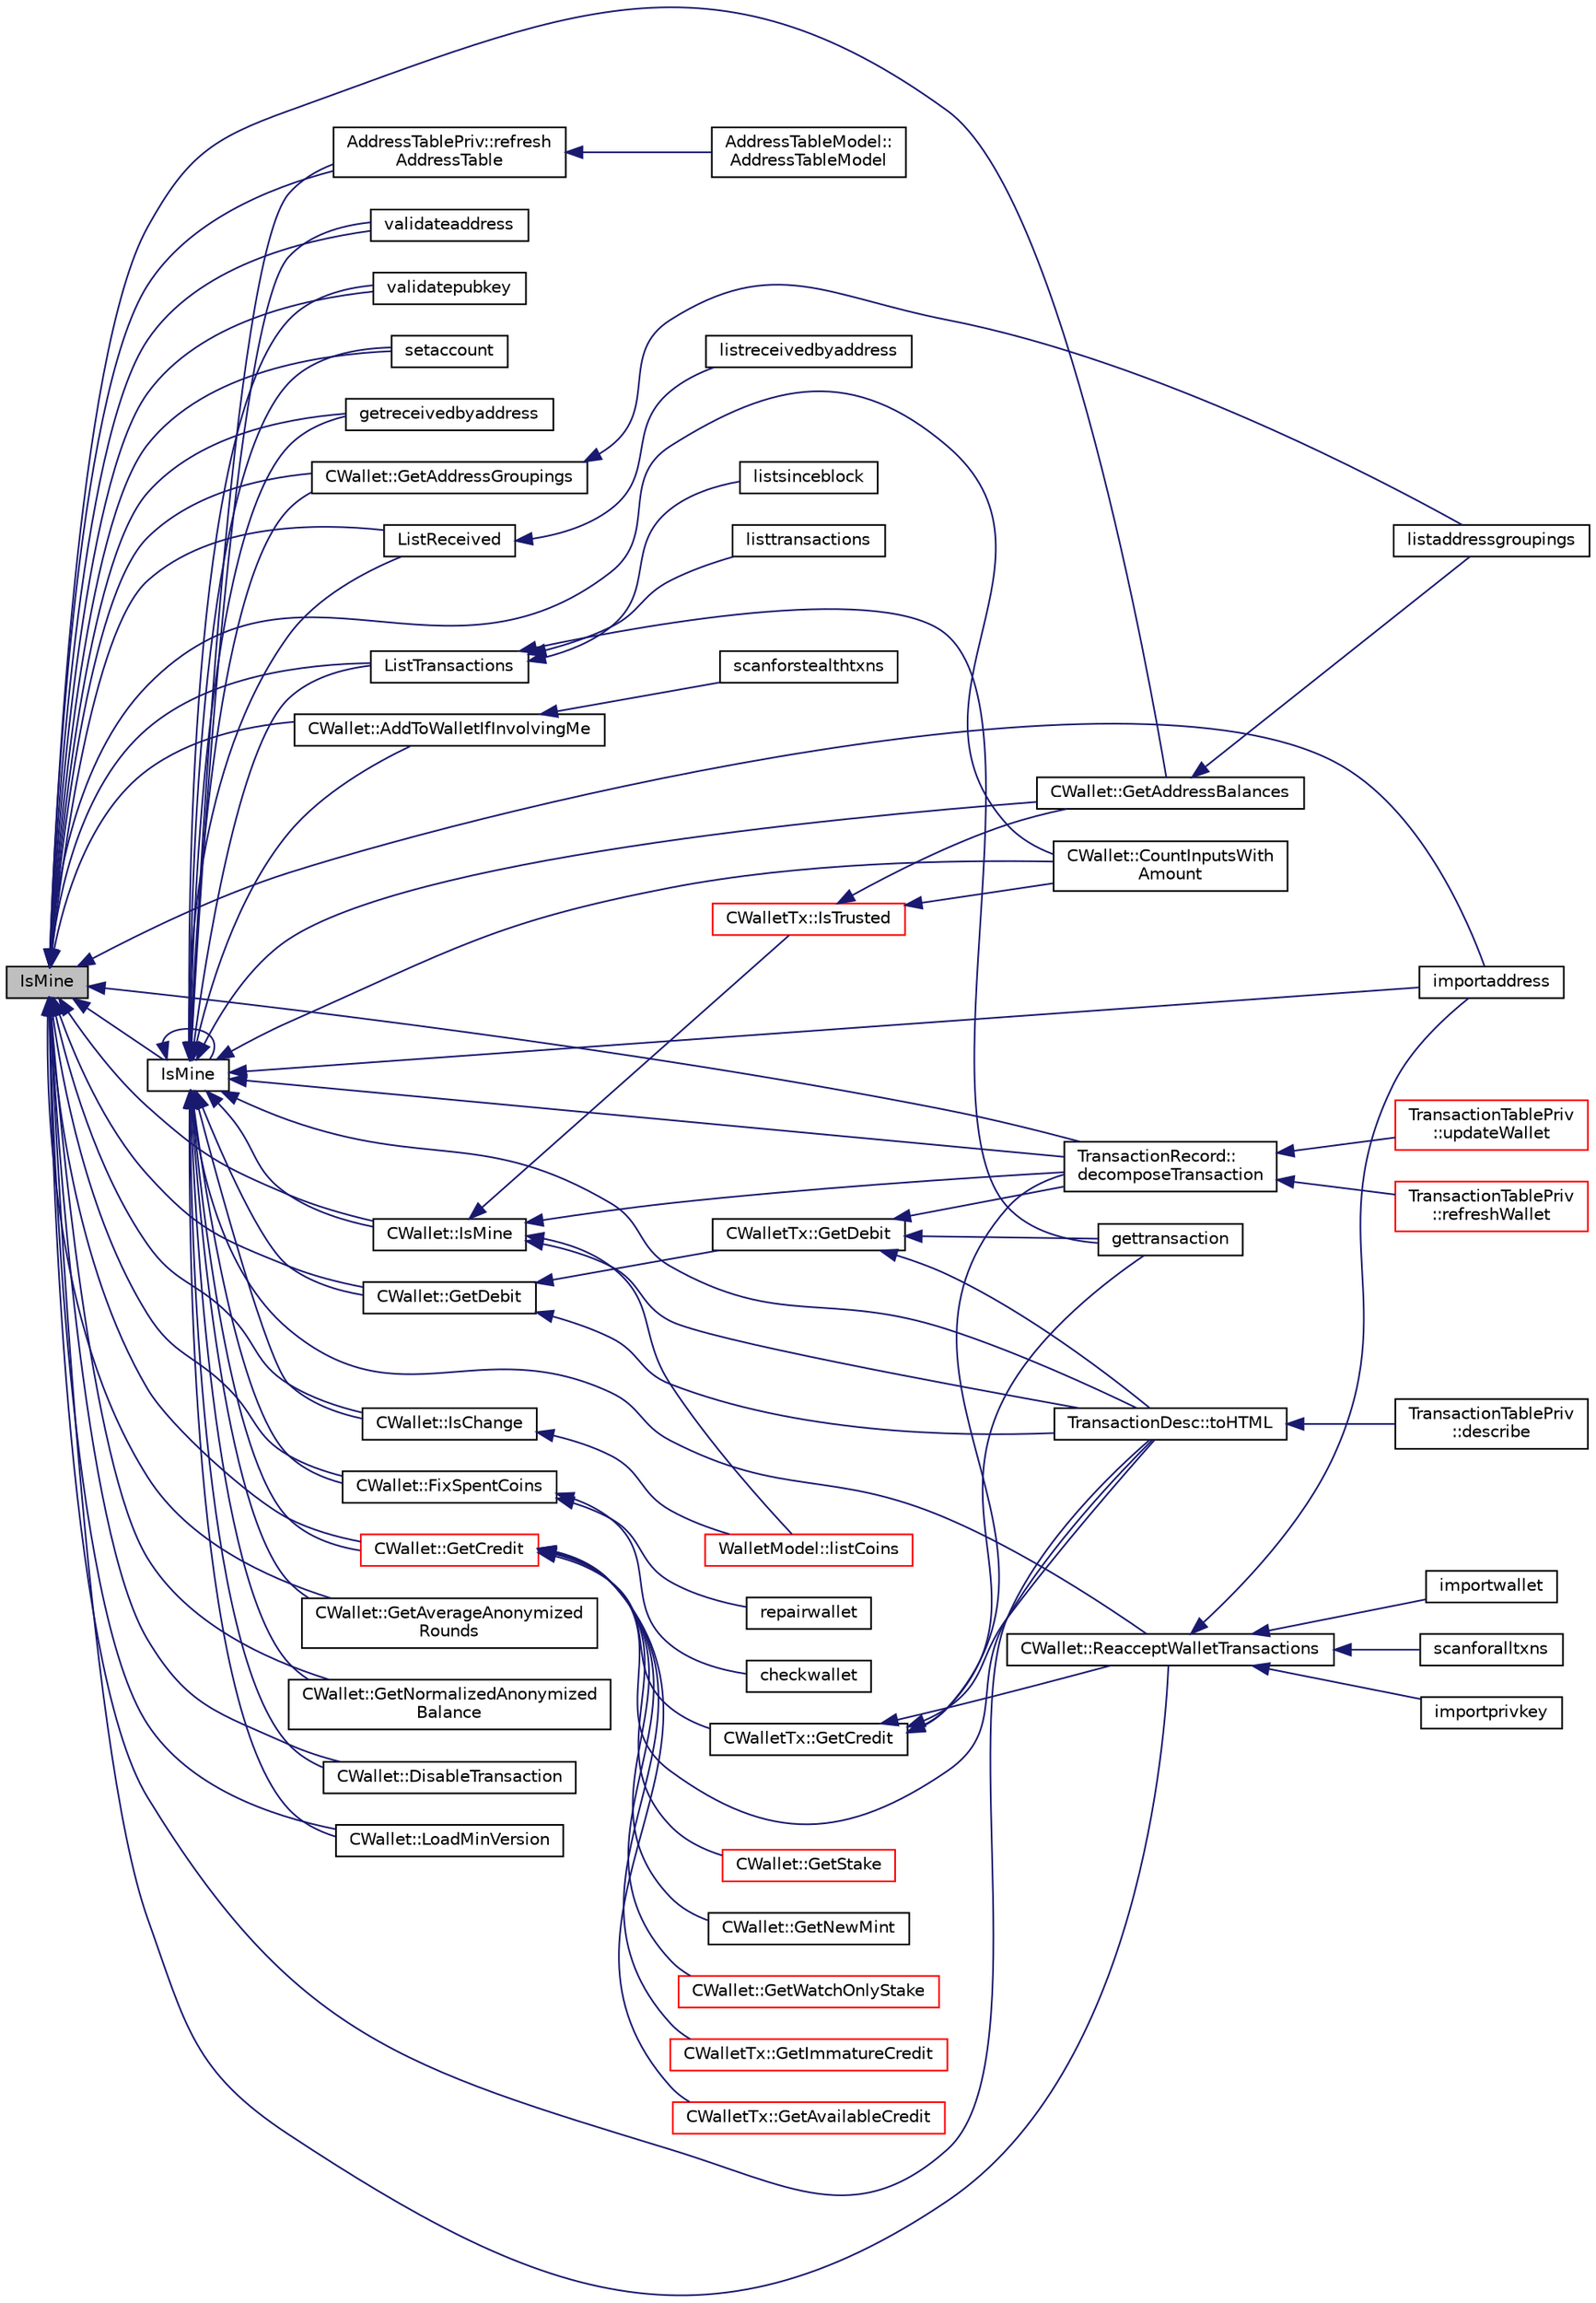 digraph "IsMine"
{
  edge [fontname="Helvetica",fontsize="10",labelfontname="Helvetica",labelfontsize="10"];
  node [fontname="Helvetica",fontsize="10",shape=record];
  rankdir="LR";
  Node202 [label="IsMine",height=0.2,width=0.4,color="black", fillcolor="grey75", style="filled", fontcolor="black"];
  Node202 -> Node203 [dir="back",color="midnightblue",fontsize="10",style="solid",fontname="Helvetica"];
  Node203 [label="AddressTablePriv::refresh\lAddressTable",height=0.2,width=0.4,color="black", fillcolor="white", style="filled",URL="$de/dba/class_address_table_priv.html#af093c98444e8f734e08cfc2ce5b9b116"];
  Node203 -> Node204 [dir="back",color="midnightblue",fontsize="10",style="solid",fontname="Helvetica"];
  Node204 [label="AddressTableModel::\lAddressTableModel",height=0.2,width=0.4,color="black", fillcolor="white", style="filled",URL="$d9/ded/class_address_table_model.html#a273787011f7e387cc68b8282539fb9ef"];
  Node202 -> Node205 [dir="back",color="midnightblue",fontsize="10",style="solid",fontname="Helvetica"];
  Node205 [label="TransactionDesc::toHTML",height=0.2,width=0.4,color="black", fillcolor="white", style="filled",URL="$d4/da9/class_transaction_desc.html#ab7c9dbb2048aae121dd9d75df86e64f4"];
  Node205 -> Node206 [dir="back",color="midnightblue",fontsize="10",style="solid",fontname="Helvetica"];
  Node206 [label="TransactionTablePriv\l::describe",height=0.2,width=0.4,color="black", fillcolor="white", style="filled",URL="$d2/ddb/class_transaction_table_priv.html#ab08d44e16bf6dd95b5b83959b3013780"];
  Node202 -> Node207 [dir="back",color="midnightblue",fontsize="10",style="solid",fontname="Helvetica"];
  Node207 [label="TransactionRecord::\ldecomposeTransaction",height=0.2,width=0.4,color="black", fillcolor="white", style="filled",URL="$d1/da7/class_transaction_record.html#a9f5db4465fa5fdcc3f9af525096bcdb9"];
  Node207 -> Node208 [dir="back",color="midnightblue",fontsize="10",style="solid",fontname="Helvetica"];
  Node208 [label="TransactionTablePriv\l::refreshWallet",height=0.2,width=0.4,color="red", fillcolor="white", style="filled",URL="$d2/ddb/class_transaction_table_priv.html#a1f81da5d7cfb2aac03a5e18e6bc91792"];
  Node207 -> Node210 [dir="back",color="midnightblue",fontsize="10",style="solid",fontname="Helvetica"];
  Node210 [label="TransactionTablePriv\l::updateWallet",height=0.2,width=0.4,color="red", fillcolor="white", style="filled",URL="$d2/ddb/class_transaction_table_priv.html#a5a8454ce91251c4d9eb927bf2850745c"];
  Node202 -> Node212 [dir="back",color="midnightblue",fontsize="10",style="solid",fontname="Helvetica"];
  Node212 [label="importaddress",height=0.2,width=0.4,color="black", fillcolor="white", style="filled",URL="$dc/dbf/rpcdump_8cpp.html#a457bc572859c8265c72a0afd1a6db56c"];
  Node202 -> Node213 [dir="back",color="midnightblue",fontsize="10",style="solid",fontname="Helvetica"];
  Node213 [label="validateaddress",height=0.2,width=0.4,color="black", fillcolor="white", style="filled",URL="$db/d48/rpcmisc_8cpp.html#aea4124dcc1390de557db6128da0697f4"];
  Node202 -> Node214 [dir="back",color="midnightblue",fontsize="10",style="solid",fontname="Helvetica"];
  Node214 [label="validatepubkey",height=0.2,width=0.4,color="black", fillcolor="white", style="filled",URL="$db/d48/rpcmisc_8cpp.html#a32620752527477f4bac811a7db5ab35b"];
  Node202 -> Node215 [dir="back",color="midnightblue",fontsize="10",style="solid",fontname="Helvetica"];
  Node215 [label="setaccount",height=0.2,width=0.4,color="black", fillcolor="white", style="filled",URL="$df/d1d/rpcwallet_8cpp.html#a6bf0dc200554f841a4549a2e5087f699"];
  Node202 -> Node216 [dir="back",color="midnightblue",fontsize="10",style="solid",fontname="Helvetica"];
  Node216 [label="getreceivedbyaddress",height=0.2,width=0.4,color="black", fillcolor="white", style="filled",URL="$df/d1d/rpcwallet_8cpp.html#abbb6475509aa2e69844f0b3a8bcb422a"];
  Node202 -> Node217 [dir="back",color="midnightblue",fontsize="10",style="solid",fontname="Helvetica"];
  Node217 [label="ListReceived",height=0.2,width=0.4,color="black", fillcolor="white", style="filled",URL="$df/d1d/rpcwallet_8cpp.html#a0cc958f67a8d6d0002cb4fee19eddb5c"];
  Node217 -> Node218 [dir="back",color="midnightblue",fontsize="10",style="solid",fontname="Helvetica"];
  Node218 [label="listreceivedbyaddress",height=0.2,width=0.4,color="black", fillcolor="white", style="filled",URL="$df/d1d/rpcwallet_8cpp.html#a34b36ceb4a7e36e0dab24cf675c49da5"];
  Node202 -> Node219 [dir="back",color="midnightblue",fontsize="10",style="solid",fontname="Helvetica"];
  Node219 [label="ListTransactions",height=0.2,width=0.4,color="black", fillcolor="white", style="filled",URL="$df/d1d/rpcwallet_8cpp.html#a460d931e7f098979bea783409c971d53"];
  Node219 -> Node220 [dir="back",color="midnightblue",fontsize="10",style="solid",fontname="Helvetica"];
  Node220 [label="listtransactions",height=0.2,width=0.4,color="black", fillcolor="white", style="filled",URL="$df/d1d/rpcwallet_8cpp.html#a3247ccfc52f810122e28895d423e13fd"];
  Node219 -> Node221 [dir="back",color="midnightblue",fontsize="10",style="solid",fontname="Helvetica"];
  Node221 [label="listsinceblock",height=0.2,width=0.4,color="black", fillcolor="white", style="filled",URL="$df/d1d/rpcwallet_8cpp.html#a53cf4975a89f414ef3bd180f6b4773cd"];
  Node219 -> Node222 [dir="back",color="midnightblue",fontsize="10",style="solid",fontname="Helvetica"];
  Node222 [label="gettransaction",height=0.2,width=0.4,color="black", fillcolor="white", style="filled",URL="$df/d1d/rpcwallet_8cpp.html#a845c15a1402787fcf2cc021111ea89f5"];
  Node202 -> Node223 [dir="back",color="midnightblue",fontsize="10",style="solid",fontname="Helvetica"];
  Node223 [label="IsMine",height=0.2,width=0.4,color="black", fillcolor="white", style="filled",URL="$de/d7f/script_8h.html#adc59cf67d903c1ba1ef225561b85bfce"];
  Node223 -> Node203 [dir="back",color="midnightblue",fontsize="10",style="solid",fontname="Helvetica"];
  Node223 -> Node205 [dir="back",color="midnightblue",fontsize="10",style="solid",fontname="Helvetica"];
  Node223 -> Node207 [dir="back",color="midnightblue",fontsize="10",style="solid",fontname="Helvetica"];
  Node223 -> Node212 [dir="back",color="midnightblue",fontsize="10",style="solid",fontname="Helvetica"];
  Node223 -> Node213 [dir="back",color="midnightblue",fontsize="10",style="solid",fontname="Helvetica"];
  Node223 -> Node214 [dir="back",color="midnightblue",fontsize="10",style="solid",fontname="Helvetica"];
  Node223 -> Node215 [dir="back",color="midnightblue",fontsize="10",style="solid",fontname="Helvetica"];
  Node223 -> Node216 [dir="back",color="midnightblue",fontsize="10",style="solid",fontname="Helvetica"];
  Node223 -> Node217 [dir="back",color="midnightblue",fontsize="10",style="solid",fontname="Helvetica"];
  Node223 -> Node219 [dir="back",color="midnightblue",fontsize="10",style="solid",fontname="Helvetica"];
  Node223 -> Node223 [dir="back",color="midnightblue",fontsize="10",style="solid",fontname="Helvetica"];
  Node223 -> Node224 [dir="back",color="midnightblue",fontsize="10",style="solid",fontname="Helvetica"];
  Node224 [label="CWallet::AddToWalletIfInvolvingMe",height=0.2,width=0.4,color="black", fillcolor="white", style="filled",URL="$d2/de5/class_c_wallet.html#a487f7cba517d37d24e5fa422711574d9"];
  Node224 -> Node225 [dir="back",color="midnightblue",fontsize="10",style="solid",fontname="Helvetica"];
  Node225 [label="scanforstealthtxns",height=0.2,width=0.4,color="black", fillcolor="white", style="filled",URL="$df/d1d/rpcwallet_8cpp.html#a0ccac8f2681d64203d20324d6c06f2e3"];
  Node223 -> Node226 [dir="back",color="midnightblue",fontsize="10",style="solid",fontname="Helvetica"];
  Node226 [label="CWallet::IsMine",height=0.2,width=0.4,color="black", fillcolor="white", style="filled",URL="$d2/de5/class_c_wallet.html#a4eada57edc1c443564b8cc9b853d955c"];
  Node226 -> Node205 [dir="back",color="midnightblue",fontsize="10",style="solid",fontname="Helvetica"];
  Node226 -> Node207 [dir="back",color="midnightblue",fontsize="10",style="solid",fontname="Helvetica"];
  Node226 -> Node227 [dir="back",color="midnightblue",fontsize="10",style="solid",fontname="Helvetica"];
  Node227 [label="WalletModel::listCoins",height=0.2,width=0.4,color="red", fillcolor="white", style="filled",URL="$d4/d27/class_wallet_model.html#ae5ce26bba42701b45de766ef11cc9a47"];
  Node226 -> Node235 [dir="back",color="midnightblue",fontsize="10",style="solid",fontname="Helvetica"];
  Node235 [label="CWalletTx::IsTrusted",height=0.2,width=0.4,color="red", fillcolor="white", style="filled",URL="$d6/d53/class_c_wallet_tx.html#a71efb0d5b5def8ae00a1d74b8741bfcb"];
  Node235 -> Node285 [dir="back",color="midnightblue",fontsize="10",style="solid",fontname="Helvetica"];
  Node285 [label="CWallet::CountInputsWith\lAmount",height=0.2,width=0.4,color="black", fillcolor="white", style="filled",URL="$d2/de5/class_c_wallet.html#afc835c371840922eb33457c09cf43ba6"];
  Node235 -> Node286 [dir="back",color="midnightblue",fontsize="10",style="solid",fontname="Helvetica"];
  Node286 [label="CWallet::GetAddressBalances",height=0.2,width=0.4,color="black", fillcolor="white", style="filled",URL="$d2/de5/class_c_wallet.html#aadffdf5d0e2f2413cdcc2a39fc2e310d"];
  Node286 -> Node287 [dir="back",color="midnightblue",fontsize="10",style="solid",fontname="Helvetica"];
  Node287 [label="listaddressgroupings",height=0.2,width=0.4,color="black", fillcolor="white", style="filled",URL="$df/d1d/rpcwallet_8cpp.html#a6be618acd7a7b1fb454dacbf24294317"];
  Node223 -> Node288 [dir="back",color="midnightblue",fontsize="10",style="solid",fontname="Helvetica"];
  Node288 [label="CWallet::GetDebit",height=0.2,width=0.4,color="black", fillcolor="white", style="filled",URL="$d2/de5/class_c_wallet.html#a5ab4855aac6f4b335421944403e44d6d"];
  Node288 -> Node205 [dir="back",color="midnightblue",fontsize="10",style="solid",fontname="Helvetica"];
  Node288 -> Node289 [dir="back",color="midnightblue",fontsize="10",style="solid",fontname="Helvetica"];
  Node289 [label="CWalletTx::GetDebit",height=0.2,width=0.4,color="black", fillcolor="white", style="filled",URL="$d6/d53/class_c_wallet_tx.html#a7757c17a323e5f6f75c92acb398d3568"];
  Node289 -> Node205 [dir="back",color="midnightblue",fontsize="10",style="solid",fontname="Helvetica"];
  Node289 -> Node207 [dir="back",color="midnightblue",fontsize="10",style="solid",fontname="Helvetica"];
  Node289 -> Node222 [dir="back",color="midnightblue",fontsize="10",style="solid",fontname="Helvetica"];
  Node223 -> Node290 [dir="back",color="midnightblue",fontsize="10",style="solid",fontname="Helvetica"];
  Node290 [label="CWallet::IsChange",height=0.2,width=0.4,color="black", fillcolor="white", style="filled",URL="$d2/de5/class_c_wallet.html#aba1c6108b7d2d3800dd487bab4c4c82e"];
  Node290 -> Node227 [dir="back",color="midnightblue",fontsize="10",style="solid",fontname="Helvetica"];
  Node223 -> Node291 [dir="back",color="midnightblue",fontsize="10",style="solid",fontname="Helvetica"];
  Node291 [label="CWallet::ReacceptWalletTransactions",height=0.2,width=0.4,color="black", fillcolor="white", style="filled",URL="$d2/de5/class_c_wallet.html#a796c23450c8482e10e0c75ae5c1fa8ed"];
  Node291 -> Node292 [dir="back",color="midnightblue",fontsize="10",style="solid",fontname="Helvetica"];
  Node292 [label="importprivkey",height=0.2,width=0.4,color="black", fillcolor="white", style="filled",URL="$dc/dbf/rpcdump_8cpp.html#a3a6fdb974fce01220a895393d444e981"];
  Node291 -> Node212 [dir="back",color="midnightblue",fontsize="10",style="solid",fontname="Helvetica"];
  Node291 -> Node293 [dir="back",color="midnightblue",fontsize="10",style="solid",fontname="Helvetica"];
  Node293 [label="importwallet",height=0.2,width=0.4,color="black", fillcolor="white", style="filled",URL="$dc/dbf/rpcdump_8cpp.html#a2566d5c9dd1938b74e70398cdb3ac5c1"];
  Node291 -> Node294 [dir="back",color="midnightblue",fontsize="10",style="solid",fontname="Helvetica"];
  Node294 [label="scanforalltxns",height=0.2,width=0.4,color="black", fillcolor="white", style="filled",URL="$df/d1d/rpcwallet_8cpp.html#a798669ad37caa71ddd18f73bc5aa5841"];
  Node223 -> Node295 [dir="back",color="midnightblue",fontsize="10",style="solid",fontname="Helvetica"];
  Node295 [label="CWallet::GetAverageAnonymized\lRounds",height=0.2,width=0.4,color="black", fillcolor="white", style="filled",URL="$d2/de5/class_c_wallet.html#accf9e710f6c24cc4258986adc3513685"];
  Node223 -> Node296 [dir="back",color="midnightblue",fontsize="10",style="solid",fontname="Helvetica"];
  Node296 [label="CWallet::GetNormalizedAnonymized\lBalance",height=0.2,width=0.4,color="black", fillcolor="white", style="filled",URL="$d2/de5/class_c_wallet.html#a24e9c793a438c84b48811bd5b7d4edc6"];
  Node223 -> Node285 [dir="back",color="midnightblue",fontsize="10",style="solid",fontname="Helvetica"];
  Node223 -> Node286 [dir="back",color="midnightblue",fontsize="10",style="solid",fontname="Helvetica"];
  Node223 -> Node297 [dir="back",color="midnightblue",fontsize="10",style="solid",fontname="Helvetica"];
  Node297 [label="CWallet::GetAddressGroupings",height=0.2,width=0.4,color="black", fillcolor="white", style="filled",URL="$d2/de5/class_c_wallet.html#a8eacbac6ad3697d90b98dfe02632f8ef"];
  Node297 -> Node287 [dir="back",color="midnightblue",fontsize="10",style="solid",fontname="Helvetica"];
  Node223 -> Node298 [dir="back",color="midnightblue",fontsize="10",style="solid",fontname="Helvetica"];
  Node298 [label="CWallet::FixSpentCoins",height=0.2,width=0.4,color="black", fillcolor="white", style="filled",URL="$d2/de5/class_c_wallet.html#a241637cb0e658b5980037e1490d31b11"];
  Node298 -> Node299 [dir="back",color="midnightblue",fontsize="10",style="solid",fontname="Helvetica"];
  Node299 [label="checkwallet",height=0.2,width=0.4,color="black", fillcolor="white", style="filled",URL="$df/d1d/rpcwallet_8cpp.html#ac95c27d6c75d33b4b348e5a1dc3e8373"];
  Node298 -> Node300 [dir="back",color="midnightblue",fontsize="10",style="solid",fontname="Helvetica"];
  Node300 [label="repairwallet",height=0.2,width=0.4,color="black", fillcolor="white", style="filled",URL="$df/d1d/rpcwallet_8cpp.html#a108a0edf8845aea1cb901523c05bb9ea"];
  Node223 -> Node301 [dir="back",color="midnightblue",fontsize="10",style="solid",fontname="Helvetica"];
  Node301 [label="CWallet::DisableTransaction",height=0.2,width=0.4,color="black", fillcolor="white", style="filled",URL="$d2/de5/class_c_wallet.html#a1782cbf0771e3c5dc440cbfd421a97b2"];
  Node223 -> Node264 [dir="back",color="midnightblue",fontsize="10",style="solid",fontname="Helvetica"];
  Node264 [label="CWallet::LoadMinVersion",height=0.2,width=0.4,color="black", fillcolor="white", style="filled",URL="$d2/de5/class_c_wallet.html#a88317da8dab80135b8db73e945e15b60"];
  Node223 -> Node302 [dir="back",color="midnightblue",fontsize="10",style="solid",fontname="Helvetica"];
  Node302 [label="CWallet::GetCredit",height=0.2,width=0.4,color="red", fillcolor="white", style="filled",URL="$d2/de5/class_c_wallet.html#aa60b69c7d4ea6063ed83b13d7c6fe695"];
  Node302 -> Node205 [dir="back",color="midnightblue",fontsize="10",style="solid",fontname="Helvetica"];
  Node302 -> Node303 [dir="back",color="midnightblue",fontsize="10",style="solid",fontname="Helvetica"];
  Node303 [label="CWallet::GetStake",height=0.2,width=0.4,color="red", fillcolor="white", style="filled",URL="$d2/de5/class_c_wallet.html#a87a52700330336da4957026c091916d8"];
  Node302 -> Node305 [dir="back",color="midnightblue",fontsize="10",style="solid",fontname="Helvetica"];
  Node305 [label="CWallet::GetNewMint",height=0.2,width=0.4,color="black", fillcolor="white", style="filled",URL="$d2/de5/class_c_wallet.html#ac25ce29902498fb0092886a63ae195b8"];
  Node302 -> Node306 [dir="back",color="midnightblue",fontsize="10",style="solid",fontname="Helvetica"];
  Node306 [label="CWallet::GetWatchOnlyStake",height=0.2,width=0.4,color="red", fillcolor="white", style="filled",URL="$d2/de5/class_c_wallet.html#a82b1de8131c2cdd7ec158a06f42586e0"];
  Node302 -> Node308 [dir="back",color="midnightblue",fontsize="10",style="solid",fontname="Helvetica"];
  Node308 [label="CWalletTx::GetCredit",height=0.2,width=0.4,color="black", fillcolor="white", style="filled",URL="$d6/d53/class_c_wallet_tx.html#a176e9ecbafbee27d604acbab9804885d"];
  Node308 -> Node205 [dir="back",color="midnightblue",fontsize="10",style="solid",fontname="Helvetica"];
  Node308 -> Node207 [dir="back",color="midnightblue",fontsize="10",style="solid",fontname="Helvetica"];
  Node308 -> Node222 [dir="back",color="midnightblue",fontsize="10",style="solid",fontname="Helvetica"];
  Node308 -> Node291 [dir="back",color="midnightblue",fontsize="10",style="solid",fontname="Helvetica"];
  Node302 -> Node309 [dir="back",color="midnightblue",fontsize="10",style="solid",fontname="Helvetica"];
  Node309 [label="CWalletTx::GetImmatureCredit",height=0.2,width=0.4,color="red", fillcolor="white", style="filled",URL="$d6/d53/class_c_wallet_tx.html#a19bb617269ab1ce42f5d18e1f1f8db09"];
  Node302 -> Node312 [dir="back",color="midnightblue",fontsize="10",style="solid",fontname="Helvetica"];
  Node312 [label="CWalletTx::GetAvailableCredit",height=0.2,width=0.4,color="red", fillcolor="white", style="filled",URL="$d6/d53/class_c_wallet_tx.html#af3c82ba365c720dd3d929b86bf432ef6"];
  Node202 -> Node224 [dir="back",color="midnightblue",fontsize="10",style="solid",fontname="Helvetica"];
  Node202 -> Node226 [dir="back",color="midnightblue",fontsize="10",style="solid",fontname="Helvetica"];
  Node202 -> Node288 [dir="back",color="midnightblue",fontsize="10",style="solid",fontname="Helvetica"];
  Node202 -> Node290 [dir="back",color="midnightblue",fontsize="10",style="solid",fontname="Helvetica"];
  Node202 -> Node291 [dir="back",color="midnightblue",fontsize="10",style="solid",fontname="Helvetica"];
  Node202 -> Node295 [dir="back",color="midnightblue",fontsize="10",style="solid",fontname="Helvetica"];
  Node202 -> Node296 [dir="back",color="midnightblue",fontsize="10",style="solid",fontname="Helvetica"];
  Node202 -> Node285 [dir="back",color="midnightblue",fontsize="10",style="solid",fontname="Helvetica"];
  Node202 -> Node286 [dir="back",color="midnightblue",fontsize="10",style="solid",fontname="Helvetica"];
  Node202 -> Node297 [dir="back",color="midnightblue",fontsize="10",style="solid",fontname="Helvetica"];
  Node202 -> Node298 [dir="back",color="midnightblue",fontsize="10",style="solid",fontname="Helvetica"];
  Node202 -> Node301 [dir="back",color="midnightblue",fontsize="10",style="solid",fontname="Helvetica"];
  Node202 -> Node264 [dir="back",color="midnightblue",fontsize="10",style="solid",fontname="Helvetica"];
  Node202 -> Node302 [dir="back",color="midnightblue",fontsize="10",style="solid",fontname="Helvetica"];
}
